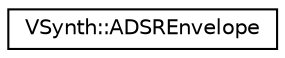 digraph "Graphical Class Hierarchy"
{
 // LATEX_PDF_SIZE
  edge [fontname="Helvetica",fontsize="10",labelfontname="Helvetica",labelfontsize="10"];
  node [fontname="Helvetica",fontsize="10",shape=record];
  rankdir="LR";
  Node0 [label="VSynth::ADSREnvelope",height=0.2,width=0.4,color="black", fillcolor="white", style="filled",URL="$structVSynth_1_1ADSREnvelope.html",tooltip="ADSR envelope data."];
}
